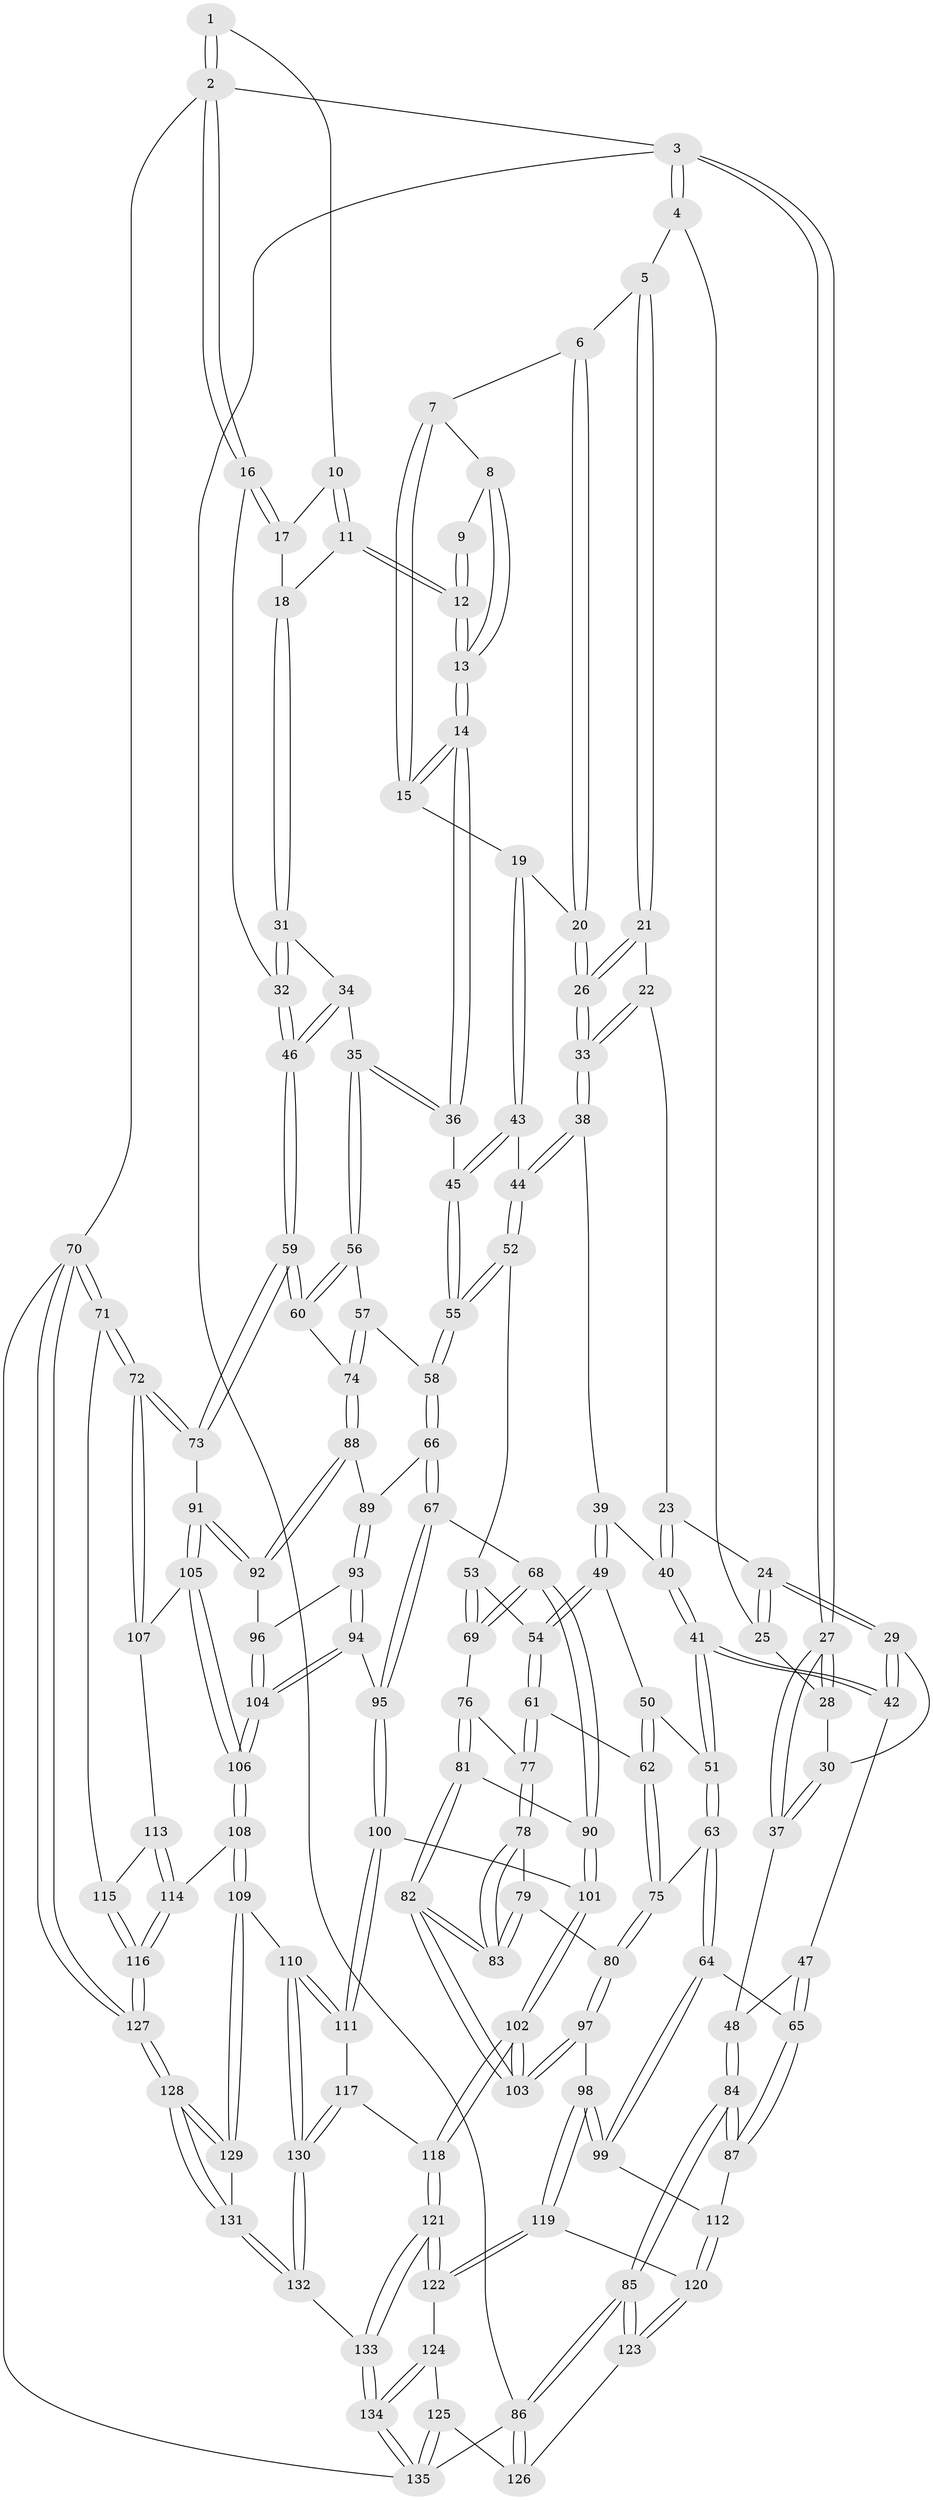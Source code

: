 // coarse degree distribution, {2: 0.08421052631578947, 4: 0.08421052631578947, 3: 0.7473684210526316, 5: 0.07368421052631578, 6: 0.010526315789473684}
// Generated by graph-tools (version 1.1) at 2025/54/03/04/25 22:54:49]
// undirected, 135 vertices, 334 edges
graph export_dot {
  node [color=gray90,style=filled];
  1 [pos="+0.9118734808417766+0"];
  2 [pos="+1+0"];
  3 [pos="+0+0"];
  4 [pos="+0.19665760340595356+0"];
  5 [pos="+0.30833927203452244+0"];
  6 [pos="+0.31314392911702776+0"];
  7 [pos="+0.5942047709862073+0"];
  8 [pos="+0.608379629211936+0"];
  9 [pos="+0.8438718915683029+0"];
  10 [pos="+0.875430548931026+0.016978363318003963"];
  11 [pos="+0.8163265954944431+0.08739152261548276"];
  12 [pos="+0.7748001660685403+0.10504970265565751"];
  13 [pos="+0.7727912824938659+0.10752833228084291"];
  14 [pos="+0.7724211658159827+0.10812695741799966"];
  15 [pos="+0.6004628678534962+0.040738101957017714"];
  16 [pos="+1+0"];
  17 [pos="+0.9022477045191417+0.04572682651315868"];
  18 [pos="+0.9036050448603042+0.08499713904489484"];
  19 [pos="+0.5652223968258796+0.09471362450089242"];
  20 [pos="+0.5241986637606669+0.10531698460535693"];
  21 [pos="+0.31118673232276967+0"];
  22 [pos="+0.2773635602076697+0.012946477844597898"];
  23 [pos="+0.2530953388292638+0.08901175342400533"];
  24 [pos="+0.18618883282959678+0.11722979873636748"];
  25 [pos="+0.10446049955360012+0.013104819722572304"];
  26 [pos="+0.4602607813617277+0.12945852746241995"];
  27 [pos="+0+0"];
  28 [pos="+0.06436491243364266+0.05434208487323648"];
  29 [pos="+0.1387406396766806+0.16371793569186766"];
  30 [pos="+0.04439999725889984+0.11004461077612765"];
  31 [pos="+0.949411918366641+0.11341362892320608"];
  32 [pos="+1+0"];
  33 [pos="+0.439221488522044+0.15869515816552646"];
  34 [pos="+0.9274074015018658+0.16649054024268098"];
  35 [pos="+0.8335588529161048+0.2508459078878562"];
  36 [pos="+0.7823767257287642+0.22607010250319898"];
  37 [pos="+0+0.193260117646226"];
  38 [pos="+0.41898438230349316+0.19439965138413973"];
  39 [pos="+0.35330492652619083+0.22793673890921237"];
  40 [pos="+0.3493491344759919+0.22717136113052475"];
  41 [pos="+0.16235529121917647+0.32385142357780206"];
  42 [pos="+0.1368884729534782+0.3133811073409304"];
  43 [pos="+0.6029296094823535+0.17618722645027113"];
  44 [pos="+0.5382797719231589+0.27984599356805084"];
  45 [pos="+0.7440026101491904+0.2415406276935295"];
  46 [pos="+1+0.31257381132748296"];
  47 [pos="+0.09180099319722082+0.32382881199501573"];
  48 [pos="+0+0.2626865969323132"];
  49 [pos="+0.37197154253653947+0.2862671473012707"];
  50 [pos="+0.30140281296848526+0.39926824905114544"];
  51 [pos="+0.21029284178302735+0.40452436256933827"];
  52 [pos="+0.5632910183777414+0.35567833831604656"];
  53 [pos="+0.5031606351362595+0.3897409745532281"];
  54 [pos="+0.44658921533472007+0.4096936717240402"];
  55 [pos="+0.6344273323699775+0.3735734127383672"];
  56 [pos="+0.8653522147770333+0.29398681973113533"];
  57 [pos="+0.7948832346565047+0.4341399145997935"];
  58 [pos="+0.6749689894522126+0.45416133735736164"];
  59 [pos="+1+0.40181865111793"];
  60 [pos="+1+0.39627990481317443"];
  61 [pos="+0.4303483567216872+0.43506026654830887"];
  62 [pos="+0.3993556001203527+0.43569418600936505"];
  63 [pos="+0.2190145383957908+0.5171128268596222"];
  64 [pos="+0.044328104388808805+0.5901765728090311"];
  65 [pos="+0.025131961206798028+0.586998358227102"];
  66 [pos="+0.6686292904761029+0.49877929551180283"];
  67 [pos="+0.627658659921693+0.5434492608689682"];
  68 [pos="+0.6054670379108473+0.5518290407010463"];
  69 [pos="+0.559921707426578+0.5235425353380656"];
  70 [pos="+1+1"];
  71 [pos="+1+0.72052960436608"];
  72 [pos="+1+0.6679035284987628"];
  73 [pos="+1+0.4325508550035155"];
  74 [pos="+0.8761148267117314+0.5183476232424766"];
  75 [pos="+0.23732188778610613+0.5304879533355389"];
  76 [pos="+0.4751453177328772+0.5060682467716704"];
  77 [pos="+0.43258615054893595+0.4593032185881558"];
  78 [pos="+0.4179784115451172+0.4892939836359674"];
  79 [pos="+0.2946943000297828+0.5777362296940366"];
  80 [pos="+0.2695713530125166+0.5724274742073928"];
  81 [pos="+0.4918490463191363+0.605343246490304"];
  82 [pos="+0.43283123368621523+0.6740306101733815"];
  83 [pos="+0.41425539206448686+0.6510498846738558"];
  84 [pos="+0+0.6269996253535288"];
  85 [pos="+0+0.83777845336429"];
  86 [pos="+0+1"];
  87 [pos="+0+0.6227726592604381"];
  88 [pos="+0.8652408750719364+0.548426884084406"];
  89 [pos="+0.7497027534475347+0.5611930314500144"];
  90 [pos="+0.5896697939797138+0.5690574162805411"];
  91 [pos="+0.8935947406194169+0.625004328820981"];
  92 [pos="+0.8808899350571465+0.6106728229054343"];
  93 [pos="+0.7488843395085085+0.6107199608674819"];
  94 [pos="+0.7286309269047522+0.6690994566693613"];
  95 [pos="+0.6800581834366326+0.6654976964711069"];
  96 [pos="+0.8327338061790677+0.6343835395364525"];
  97 [pos="+0.24144107048153213+0.6681023153875149"];
  98 [pos="+0.18600282073964672+0.7432264622286705"];
  99 [pos="+0.17574836705200828+0.734670661728269"];
  100 [pos="+0.5991930601151412+0.7363407572569916"];
  101 [pos="+0.5790100468665337+0.732017937812666"];
  102 [pos="+0.4457802394717249+0.7545559344025533"];
  103 [pos="+0.4404800727075146+0.7366148215256413"];
  104 [pos="+0.761857174139386+0.7026097952477551"];
  105 [pos="+0.9082894241939328+0.6504369773427243"];
  106 [pos="+0.7823830634576378+0.7627310508806592"];
  107 [pos="+0.9278730291978862+0.6664171202632057"];
  108 [pos="+0.7826920885033195+0.8083143790157254"];
  109 [pos="+0.735680887622769+0.8467949071779572"];
  110 [pos="+0.7216239785896192+0.8483967717457166"];
  111 [pos="+0.6780247292837653+0.8222898307831735"];
  112 [pos="+0.03242348994662925+0.7505871510537443"];
  113 [pos="+0.9187986886230374+0.7547963467777838"];
  114 [pos="+0.834450613619206+0.8149594400432966"];
  115 [pos="+0.9464594994291828+0.7705364328625408"];
  116 [pos="+1+0.9580964511802857"];
  117 [pos="+0.5240908071955087+0.883431606393381"];
  118 [pos="+0.4097380037266236+0.841261341401324"];
  119 [pos="+0.19716716794003006+0.794867925510289"];
  120 [pos="+0.08748194951547889+0.8356472343176102"];
  121 [pos="+0.3907578723631603+0.8594240111897787"];
  122 [pos="+0.25867638140587573+0.8502858622837689"];
  123 [pos="+0.041626458881340964+0.8774719833025141"];
  124 [pos="+0.23172246959094422+0.8955520637585292"];
  125 [pos="+0.08523787056248654+0.9574304307995826"];
  126 [pos="+0.06662630793982251+0.9296470722762653"];
  127 [pos="+1+1"];
  128 [pos="+1+1"];
  129 [pos="+0.7459972379244162+0.8669483567341681"];
  130 [pos="+0.6277650278304474+0.9741282765793124"];
  131 [pos="+0.7353998136779575+1"];
  132 [pos="+0.6115095004791313+1"];
  133 [pos="+0.4342082020317618+1"];
  134 [pos="+0.13826386476539412+1"];
  135 [pos="+0.10504939132101211+1"];
  1 -- 2;
  1 -- 2;
  1 -- 10;
  2 -- 3;
  2 -- 16;
  2 -- 16;
  2 -- 70;
  3 -- 4;
  3 -- 4;
  3 -- 27;
  3 -- 27;
  3 -- 86;
  4 -- 5;
  4 -- 25;
  5 -- 6;
  5 -- 21;
  5 -- 21;
  6 -- 7;
  6 -- 20;
  6 -- 20;
  7 -- 8;
  7 -- 15;
  7 -- 15;
  8 -- 9;
  8 -- 13;
  8 -- 13;
  9 -- 12;
  9 -- 12;
  10 -- 11;
  10 -- 11;
  10 -- 17;
  11 -- 12;
  11 -- 12;
  11 -- 18;
  12 -- 13;
  12 -- 13;
  13 -- 14;
  13 -- 14;
  14 -- 15;
  14 -- 15;
  14 -- 36;
  14 -- 36;
  15 -- 19;
  16 -- 17;
  16 -- 17;
  16 -- 32;
  17 -- 18;
  18 -- 31;
  18 -- 31;
  19 -- 20;
  19 -- 43;
  19 -- 43;
  20 -- 26;
  20 -- 26;
  21 -- 22;
  21 -- 26;
  21 -- 26;
  22 -- 23;
  22 -- 33;
  22 -- 33;
  23 -- 24;
  23 -- 40;
  23 -- 40;
  24 -- 25;
  24 -- 25;
  24 -- 29;
  24 -- 29;
  25 -- 28;
  26 -- 33;
  26 -- 33;
  27 -- 28;
  27 -- 28;
  27 -- 37;
  27 -- 37;
  28 -- 30;
  29 -- 30;
  29 -- 42;
  29 -- 42;
  30 -- 37;
  30 -- 37;
  31 -- 32;
  31 -- 32;
  31 -- 34;
  32 -- 46;
  32 -- 46;
  33 -- 38;
  33 -- 38;
  34 -- 35;
  34 -- 46;
  34 -- 46;
  35 -- 36;
  35 -- 36;
  35 -- 56;
  35 -- 56;
  36 -- 45;
  37 -- 48;
  38 -- 39;
  38 -- 44;
  38 -- 44;
  39 -- 40;
  39 -- 49;
  39 -- 49;
  40 -- 41;
  40 -- 41;
  41 -- 42;
  41 -- 42;
  41 -- 51;
  41 -- 51;
  42 -- 47;
  43 -- 44;
  43 -- 45;
  43 -- 45;
  44 -- 52;
  44 -- 52;
  45 -- 55;
  45 -- 55;
  46 -- 59;
  46 -- 59;
  47 -- 48;
  47 -- 65;
  47 -- 65;
  48 -- 84;
  48 -- 84;
  49 -- 50;
  49 -- 54;
  49 -- 54;
  50 -- 51;
  50 -- 62;
  50 -- 62;
  51 -- 63;
  51 -- 63;
  52 -- 53;
  52 -- 55;
  52 -- 55;
  53 -- 54;
  53 -- 69;
  53 -- 69;
  54 -- 61;
  54 -- 61;
  55 -- 58;
  55 -- 58;
  56 -- 57;
  56 -- 60;
  56 -- 60;
  57 -- 58;
  57 -- 74;
  57 -- 74;
  58 -- 66;
  58 -- 66;
  59 -- 60;
  59 -- 60;
  59 -- 73;
  59 -- 73;
  60 -- 74;
  61 -- 62;
  61 -- 77;
  61 -- 77;
  62 -- 75;
  62 -- 75;
  63 -- 64;
  63 -- 64;
  63 -- 75;
  64 -- 65;
  64 -- 99;
  64 -- 99;
  65 -- 87;
  65 -- 87;
  66 -- 67;
  66 -- 67;
  66 -- 89;
  67 -- 68;
  67 -- 95;
  67 -- 95;
  68 -- 69;
  68 -- 69;
  68 -- 90;
  68 -- 90;
  69 -- 76;
  70 -- 71;
  70 -- 71;
  70 -- 127;
  70 -- 127;
  70 -- 135;
  71 -- 72;
  71 -- 72;
  71 -- 115;
  72 -- 73;
  72 -- 73;
  72 -- 107;
  72 -- 107;
  73 -- 91;
  74 -- 88;
  74 -- 88;
  75 -- 80;
  75 -- 80;
  76 -- 77;
  76 -- 81;
  76 -- 81;
  77 -- 78;
  77 -- 78;
  78 -- 79;
  78 -- 83;
  78 -- 83;
  79 -- 80;
  79 -- 83;
  79 -- 83;
  80 -- 97;
  80 -- 97;
  81 -- 82;
  81 -- 82;
  81 -- 90;
  82 -- 83;
  82 -- 83;
  82 -- 103;
  82 -- 103;
  84 -- 85;
  84 -- 85;
  84 -- 87;
  84 -- 87;
  85 -- 86;
  85 -- 86;
  85 -- 123;
  85 -- 123;
  86 -- 126;
  86 -- 126;
  86 -- 135;
  87 -- 112;
  88 -- 89;
  88 -- 92;
  88 -- 92;
  89 -- 93;
  89 -- 93;
  90 -- 101;
  90 -- 101;
  91 -- 92;
  91 -- 92;
  91 -- 105;
  91 -- 105;
  92 -- 96;
  93 -- 94;
  93 -- 94;
  93 -- 96;
  94 -- 95;
  94 -- 104;
  94 -- 104;
  95 -- 100;
  95 -- 100;
  96 -- 104;
  96 -- 104;
  97 -- 98;
  97 -- 103;
  97 -- 103;
  98 -- 99;
  98 -- 99;
  98 -- 119;
  98 -- 119;
  99 -- 112;
  100 -- 101;
  100 -- 111;
  100 -- 111;
  101 -- 102;
  101 -- 102;
  102 -- 103;
  102 -- 103;
  102 -- 118;
  102 -- 118;
  104 -- 106;
  104 -- 106;
  105 -- 106;
  105 -- 106;
  105 -- 107;
  106 -- 108;
  106 -- 108;
  107 -- 113;
  108 -- 109;
  108 -- 109;
  108 -- 114;
  109 -- 110;
  109 -- 129;
  109 -- 129;
  110 -- 111;
  110 -- 111;
  110 -- 130;
  110 -- 130;
  111 -- 117;
  112 -- 120;
  112 -- 120;
  113 -- 114;
  113 -- 114;
  113 -- 115;
  114 -- 116;
  114 -- 116;
  115 -- 116;
  115 -- 116;
  116 -- 127;
  116 -- 127;
  117 -- 118;
  117 -- 130;
  117 -- 130;
  118 -- 121;
  118 -- 121;
  119 -- 120;
  119 -- 122;
  119 -- 122;
  120 -- 123;
  120 -- 123;
  121 -- 122;
  121 -- 122;
  121 -- 133;
  121 -- 133;
  122 -- 124;
  123 -- 126;
  124 -- 125;
  124 -- 134;
  124 -- 134;
  125 -- 126;
  125 -- 135;
  125 -- 135;
  127 -- 128;
  127 -- 128;
  128 -- 129;
  128 -- 129;
  128 -- 131;
  128 -- 131;
  129 -- 131;
  130 -- 132;
  130 -- 132;
  131 -- 132;
  131 -- 132;
  132 -- 133;
  133 -- 134;
  133 -- 134;
  134 -- 135;
  134 -- 135;
}
